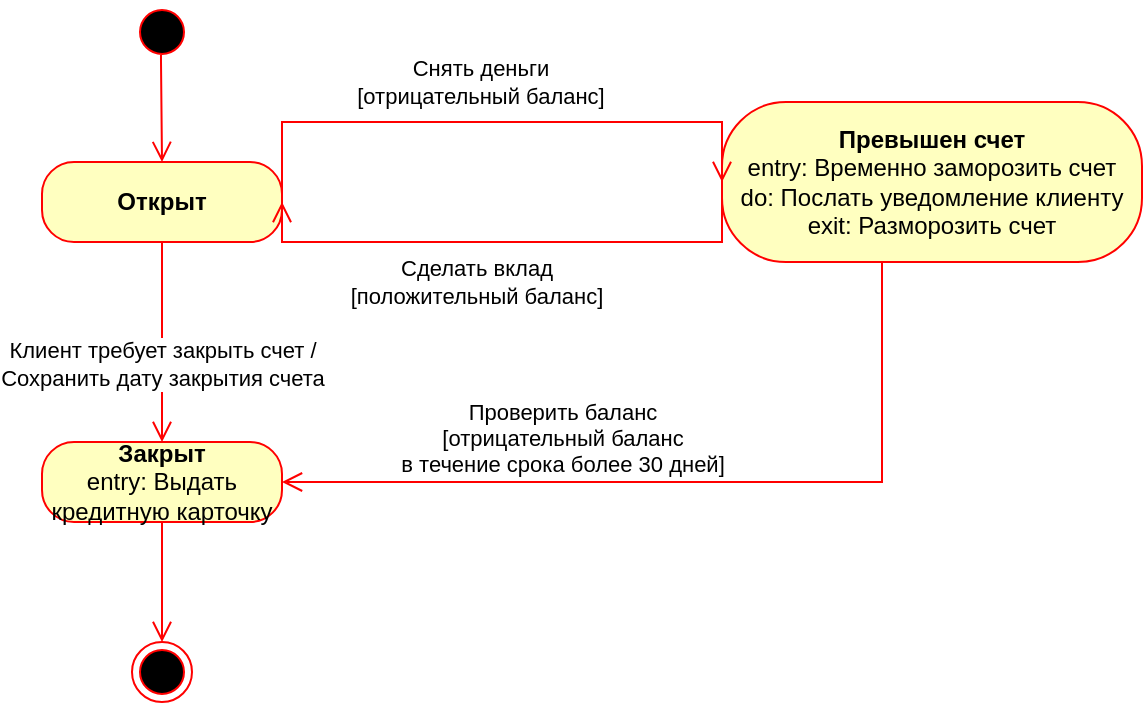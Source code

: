 <mxfile version="15.8.9" type="device"><diagram id="_LL0_kFhHLW_6Val46i8" name="Page-1"><mxGraphModel dx="658" dy="383" grid="1" gridSize="10" guides="1" tooltips="1" connect="1" arrows="1" fold="1" page="1" pageScale="1" pageWidth="827" pageHeight="1169" math="0" shadow="0"><root><mxCell id="0"/><mxCell id="1" parent="0"/><mxCell id="CbFVhmzvzJc3vttLS5EK-1" value="" style="ellipse;html=1;shape=startState;fillColor=#000000;strokeColor=#ff0000;" parent="1" vertex="1"><mxGeometry x="105" y="40" width="30" height="30" as="geometry"/></mxCell><mxCell id="CbFVhmzvzJc3vttLS5EK-2" value="" style="edgeStyle=orthogonalEdgeStyle;html=1;verticalAlign=bottom;endArrow=open;endSize=8;strokeColor=#ff0000;rounded=0;entryX=0.5;entryY=0;entryDx=0;entryDy=0;exitX=0.483;exitY=0.878;exitDx=0;exitDy=0;exitPerimeter=0;" parent="1" source="CbFVhmzvzJc3vttLS5EK-1" edge="1"><mxGeometry relative="1" as="geometry"><mxPoint x="120" y="120" as="targetPoint"/><mxPoint x="121" y="70" as="sourcePoint"/><Array as="points"><mxPoint x="120" y="70"/><mxPoint x="120" y="70"/></Array></mxGeometry></mxCell><mxCell id="CbFVhmzvzJc3vttLS5EK-3" value="" style="ellipse;html=1;shape=endState;fillColor=#000000;strokeColor=#ff0000;" parent="1" vertex="1"><mxGeometry x="105" y="360" width="30" height="30" as="geometry"/></mxCell><mxCell id="CbFVhmzvzJc3vttLS5EK-4" value="&lt;b&gt;Открыт&lt;/b&gt;" style="rounded=1;whiteSpace=wrap;html=1;arcSize=40;fontColor=#000000;fillColor=#ffffc0;strokeColor=#ff0000;" parent="1" vertex="1"><mxGeometry x="60" y="120" width="120" height="40" as="geometry"/></mxCell><mxCell id="CbFVhmzvzJc3vttLS5EK-5" value="" style="edgeStyle=orthogonalEdgeStyle;html=1;verticalAlign=bottom;endArrow=open;endSize=8;strokeColor=#ff0000;rounded=0;entryX=0.5;entryY=0;entryDx=0;entryDy=0;" parent="1" target="CbFVhmzvzJc3vttLS5EK-6" edge="1"><mxGeometry relative="1" as="geometry"><mxPoint x="121" y="220" as="targetPoint"/><mxPoint x="120" y="160" as="sourcePoint"/><Array as="points"><mxPoint x="120" y="160"/></Array></mxGeometry></mxCell><mxCell id="CbFVhmzvzJc3vttLS5EK-13" value="Клиент требует закрыть счет /&lt;br&gt;Сохранить дату закрытия счета" style="edgeLabel;html=1;align=center;verticalAlign=middle;resizable=0;points=[];" parent="CbFVhmzvzJc3vttLS5EK-5" vertex="1" connectable="0"><mxGeometry x="0.251" y="1" relative="1" as="geometry"><mxPoint x="-1" y="-2" as="offset"/></mxGeometry></mxCell><mxCell id="CbFVhmzvzJc3vttLS5EK-6" value="&lt;b&gt;Закрыт&lt;/b&gt;&lt;br&gt;entry: Выдать кредитную карточку" style="rounded=1;whiteSpace=wrap;html=1;arcSize=40;fontColor=#000000;fillColor=#ffffc0;strokeColor=#ff0000;" parent="1" vertex="1"><mxGeometry x="60" y="260" width="120" height="40" as="geometry"/></mxCell><mxCell id="CbFVhmzvzJc3vttLS5EK-7" value="" style="edgeStyle=orthogonalEdgeStyle;html=1;verticalAlign=bottom;endArrow=open;endSize=8;strokeColor=#ff0000;rounded=0;" parent="1" source="CbFVhmzvzJc3vttLS5EK-6" edge="1"><mxGeometry relative="1" as="geometry"><mxPoint x="120" y="360" as="targetPoint"/></mxGeometry></mxCell><mxCell id="CbFVhmzvzJc3vttLS5EK-8" value="&lt;b&gt;Превышен счет&lt;/b&gt;&lt;br&gt;entry: Временно заморозить счет&lt;br&gt;do: Послать уведомление клиенту&lt;br&gt;exit: Разморозить счет" style="rounded=1;whiteSpace=wrap;html=1;arcSize=40;fontColor=#000000;fillColor=#ffffc0;strokeColor=#ff0000;" parent="1" vertex="1"><mxGeometry x="400" y="90" width="210" height="80" as="geometry"/></mxCell><mxCell id="CbFVhmzvzJc3vttLS5EK-9" value="" style="edgeStyle=orthogonalEdgeStyle;html=1;verticalAlign=bottom;endArrow=open;endSize=8;strokeColor=#ff0000;rounded=0;entryX=1;entryY=0.5;entryDx=0;entryDy=0;" parent="1" edge="1"><mxGeometry relative="1" as="geometry"><mxPoint x="180" y="140" as="targetPoint"/><Array as="points"><mxPoint x="400" y="160"/><mxPoint x="180" y="160"/></Array><mxPoint x="400" y="120" as="sourcePoint"/></mxGeometry></mxCell><mxCell id="CbFVhmzvzJc3vttLS5EK-12" value="Сделать вклад&lt;br&gt;[положительный баланс]" style="edgeLabel;html=1;align=center;verticalAlign=middle;resizable=0;points=[];" parent="CbFVhmzvzJc3vttLS5EK-9" vertex="1" connectable="0"><mxGeometry x="-0.307" relative="1" as="geometry"><mxPoint x="-66" y="20" as="offset"/></mxGeometry></mxCell><mxCell id="CbFVhmzvzJc3vttLS5EK-10" value="" style="edgeStyle=orthogonalEdgeStyle;html=1;verticalAlign=bottom;endArrow=open;endSize=8;strokeColor=#ff0000;rounded=0;" parent="1" edge="1"><mxGeometry relative="1" as="geometry"><mxPoint x="400" y="130" as="targetPoint"/><mxPoint x="180" y="140" as="sourcePoint"/><Array as="points"><mxPoint x="180" y="100"/><mxPoint x="400" y="100"/></Array></mxGeometry></mxCell><mxCell id="CbFVhmzvzJc3vttLS5EK-11" value="Снять деньги&lt;br&gt;[отрицательный баланс]" style="edgeLabel;html=1;align=center;verticalAlign=middle;resizable=0;points=[];" parent="CbFVhmzvzJc3vttLS5EK-10" vertex="1" connectable="0"><mxGeometry x="-0.197" relative="1" as="geometry"><mxPoint x="22" y="-20" as="offset"/></mxGeometry></mxCell><mxCell id="CbFVhmzvzJc3vttLS5EK-14" value="" style="edgeStyle=orthogonalEdgeStyle;html=1;verticalAlign=bottom;endArrow=open;endSize=8;strokeColor=#ff0000;rounded=0;entryX=1;entryY=0.5;entryDx=0;entryDy=0;exitX=0.5;exitY=1;exitDx=0;exitDy=0;" parent="1" source="CbFVhmzvzJc3vttLS5EK-8" target="CbFVhmzvzJc3vttLS5EK-6" edge="1"><mxGeometry relative="1" as="geometry"><mxPoint x="200" y="160" as="targetPoint"/><mxPoint x="350" y="200.0" as="sourcePoint"/><Array as="points"><mxPoint x="480" y="170"/><mxPoint x="480" y="280"/></Array></mxGeometry></mxCell><mxCell id="CbFVhmzvzJc3vttLS5EK-15" value="Проверить баланс&lt;br&gt;[отрицательный баланс &lt;br&gt;в течение срока более 30 дней]" style="edgeLabel;html=1;align=center;verticalAlign=middle;resizable=0;points=[];" parent="CbFVhmzvzJc3vttLS5EK-14" vertex="1" connectable="0"><mxGeometry x="-0.134" y="-1" relative="1" as="geometry"><mxPoint x="-107" y="-21" as="offset"/></mxGeometry></mxCell></root></mxGraphModel></diagram></mxfile>